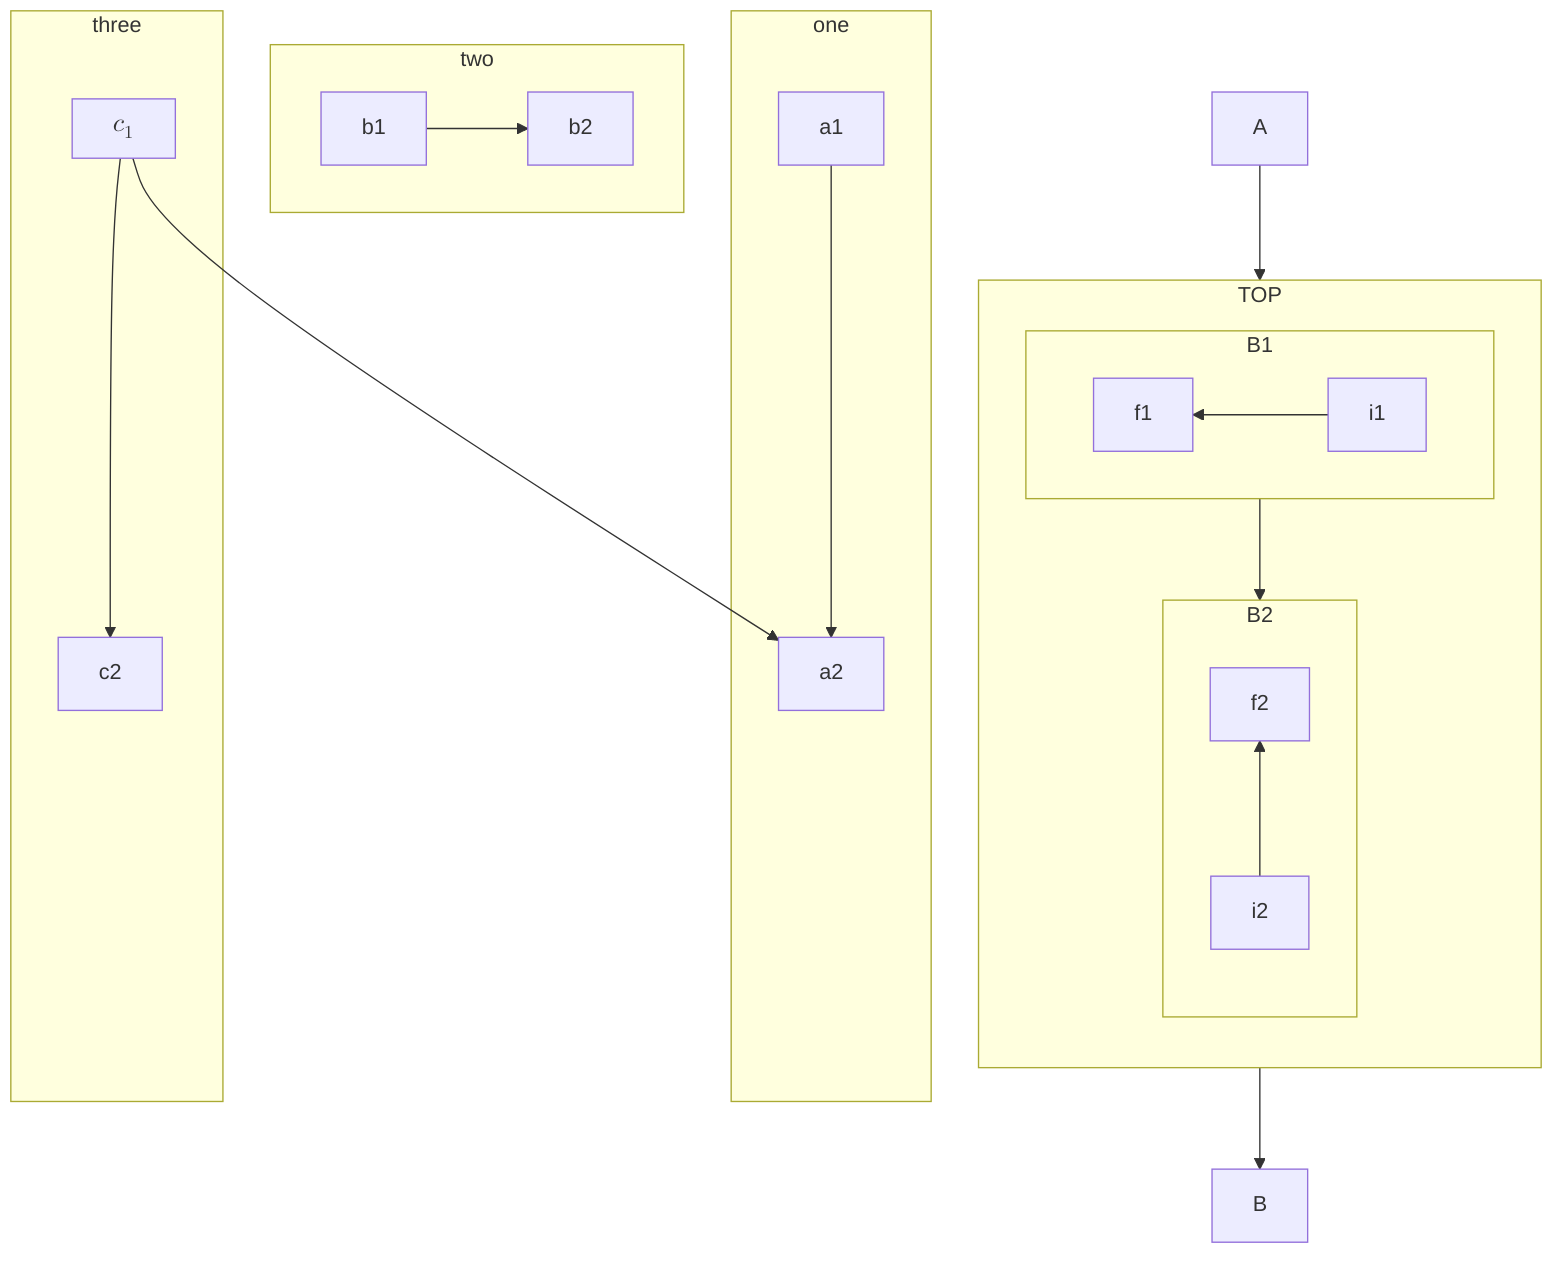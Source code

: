 flowchart TB
    $$c_1$$-->a2
    subgraph one
    a1-->a2
    end
    subgraph two
    b1-->b2
    end
    subgraph three
    $$c_1$$-->c2
    end

%% flowchart LR
  subgraph TOP
    direction TB
    subgraph B1
        direction RL
        i1 -->f1
    end
    subgraph B2
        direction BT
        i2 -->f2
    end
  end
  A --> TOP --> B
  B1 --> B2